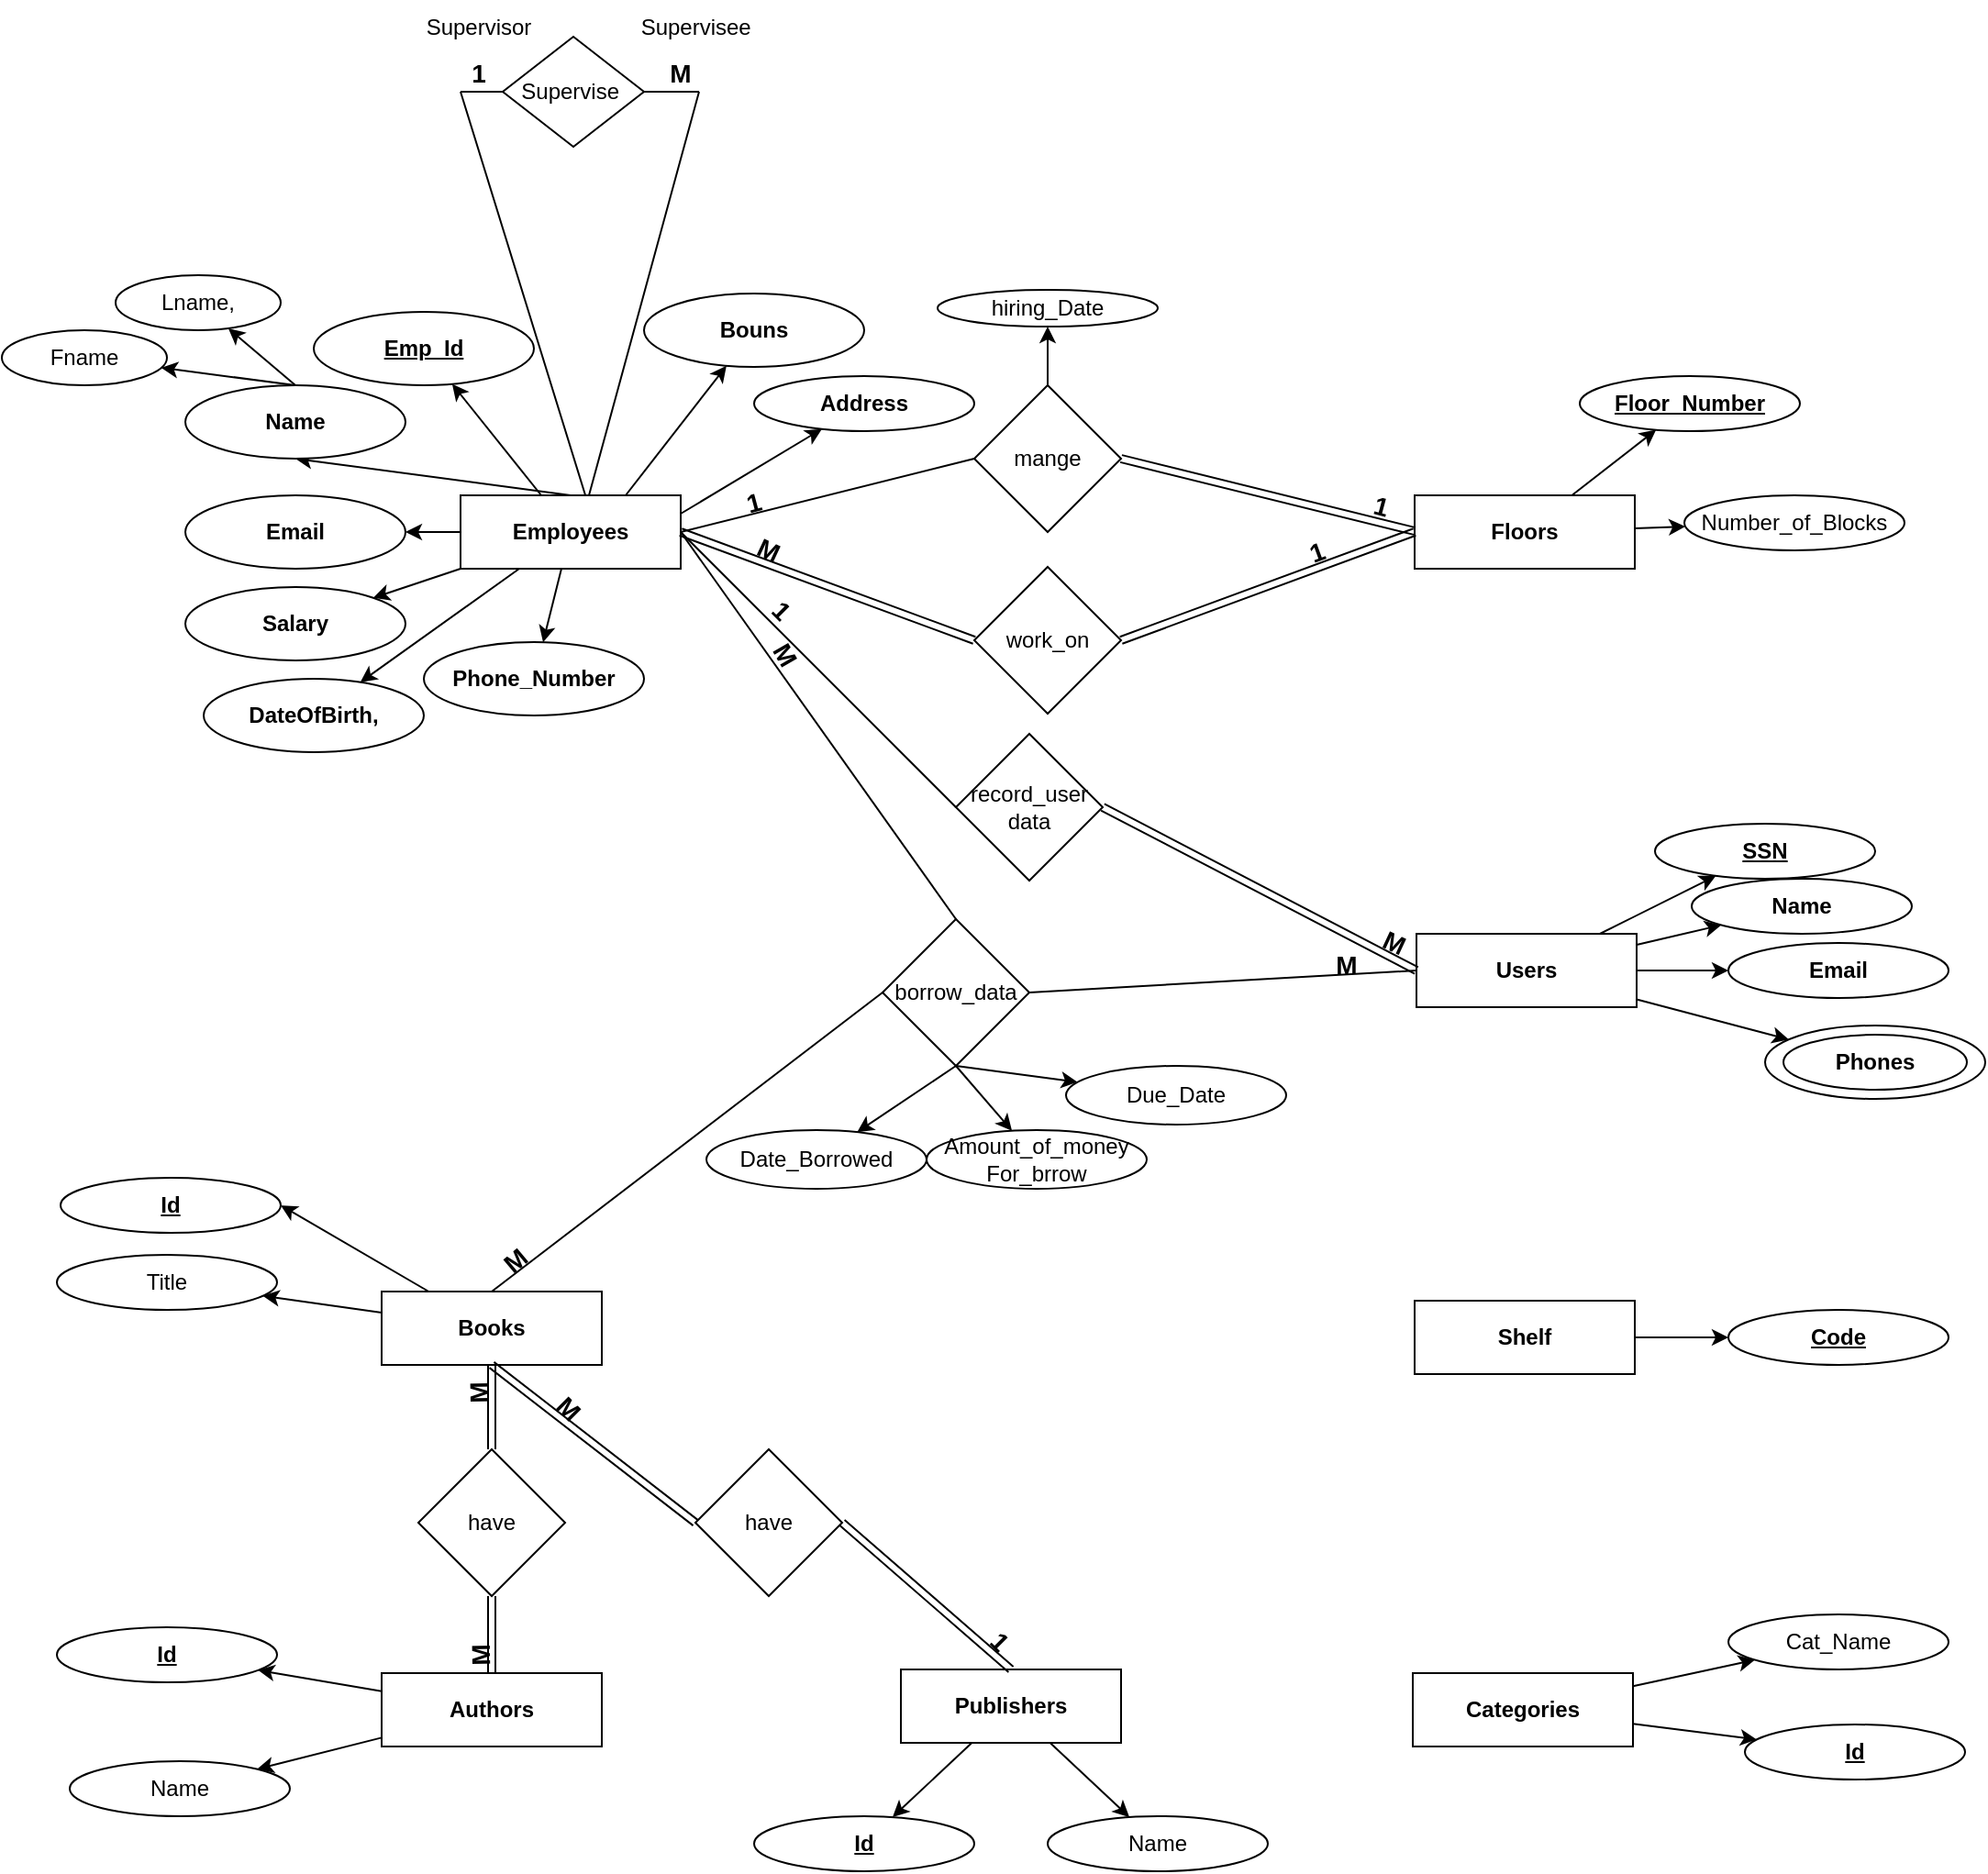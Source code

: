 <mxfile version="24.3.1" type="github">
  <diagram name="Page-1" id="-kbRwK4FyX5_OUYbIRrQ">
    <mxGraphModel dx="2501" dy="1941" grid="1" gridSize="10" guides="1" tooltips="1" connect="1" arrows="1" fold="1" page="1" pageScale="1" pageWidth="827" pageHeight="1169" math="0" shadow="0">
      <root>
        <mxCell id="0" />
        <mxCell id="1" parent="0" />
        <mxCell id="_vqHw4m0biUCmr0mz639-12" value="" style="rounded=0;orthogonalLoop=1;jettySize=auto;html=1;" edge="1" parent="1" source="_vqHw4m0biUCmr0mz639-1" target="_vqHw4m0biUCmr0mz639-15">
          <mxGeometry relative="1" as="geometry">
            <mxPoint x="220" y="60" as="targetPoint" />
          </mxGeometry>
        </mxCell>
        <mxCell id="_vqHw4m0biUCmr0mz639-18" style="rounded=0;orthogonalLoop=1;jettySize=auto;html=1;exitX=0.5;exitY=0;exitDx=0;exitDy=0;entryX=0.5;entryY=1;entryDx=0;entryDy=0;" edge="1" parent="1" source="_vqHw4m0biUCmr0mz639-1" target="_vqHw4m0biUCmr0mz639-16">
          <mxGeometry relative="1" as="geometry" />
        </mxCell>
        <mxCell id="_vqHw4m0biUCmr0mz639-25" value="" style="rounded=0;orthogonalLoop=1;jettySize=auto;html=1;" edge="1" parent="1" source="_vqHw4m0biUCmr0mz639-1" target="_vqHw4m0biUCmr0mz639-26">
          <mxGeometry relative="1" as="geometry">
            <mxPoint x="60" y="140" as="targetPoint" />
          </mxGeometry>
        </mxCell>
        <mxCell id="_vqHw4m0biUCmr0mz639-28" value="" style="rounded=0;orthogonalLoop=1;jettySize=auto;html=1;" edge="1" parent="1" source="_vqHw4m0biUCmr0mz639-1" target="_vqHw4m0biUCmr0mz639-29">
          <mxGeometry relative="1" as="geometry">
            <mxPoint x="220" y="220" as="targetPoint" />
          </mxGeometry>
        </mxCell>
        <mxCell id="_vqHw4m0biUCmr0mz639-31" value="" style="rounded=0;orthogonalLoop=1;jettySize=auto;html=1;" edge="1" parent="1" source="_vqHw4m0biUCmr0mz639-1" target="_vqHw4m0biUCmr0mz639-32">
          <mxGeometry relative="1" as="geometry">
            <mxPoint x="220" y="220" as="targetPoint" />
          </mxGeometry>
        </mxCell>
        <mxCell id="_vqHw4m0biUCmr0mz639-33" style="rounded=0;orthogonalLoop=1;jettySize=auto;html=1;exitX=0.75;exitY=0;exitDx=0;exitDy=0;" edge="1" parent="1" source="_vqHw4m0biUCmr0mz639-1" target="_vqHw4m0biUCmr0mz639-34">
          <mxGeometry relative="1" as="geometry">
            <mxPoint x="310" y="80" as="targetPoint" />
          </mxGeometry>
        </mxCell>
        <mxCell id="_vqHw4m0biUCmr0mz639-35" style="rounded=0;orthogonalLoop=1;jettySize=auto;html=1;exitX=1;exitY=0.25;exitDx=0;exitDy=0;" edge="1" parent="1" source="_vqHw4m0biUCmr0mz639-1" target="_vqHw4m0biUCmr0mz639-36">
          <mxGeometry relative="1" as="geometry">
            <mxPoint x="340" y="120" as="targetPoint" />
          </mxGeometry>
        </mxCell>
        <mxCell id="_vqHw4m0biUCmr0mz639-38" value="" style="rounded=0;orthogonalLoop=1;jettySize=auto;html=1;" edge="1" parent="1" source="_vqHw4m0biUCmr0mz639-1" target="_vqHw4m0biUCmr0mz639-39">
          <mxGeometry relative="1" as="geometry">
            <mxPoint x="220" y="220" as="targetPoint" />
          </mxGeometry>
        </mxCell>
        <mxCell id="_vqHw4m0biUCmr0mz639-102" style="rounded=0;orthogonalLoop=1;jettySize=auto;html=1;shape=link;width=0;" edge="1" parent="1">
          <mxGeometry relative="1" as="geometry">
            <mxPoint x="290" y="-100" as="targetPoint" />
            <mxPoint x="230" y="120" as="sourcePoint" />
          </mxGeometry>
        </mxCell>
        <mxCell id="_vqHw4m0biUCmr0mz639-1" value="&lt;b&gt;Employees&lt;/b&gt;" style="rounded=0;whiteSpace=wrap;html=1;" vertex="1" parent="1">
          <mxGeometry x="160" y="120" width="120" height="40" as="geometry" />
        </mxCell>
        <mxCell id="_vqHw4m0biUCmr0mz639-15" value="&lt;b&gt;&lt;u&gt;Emp_Id&lt;/u&gt;&lt;/b&gt;" style="ellipse;whiteSpace=wrap;html=1;" vertex="1" parent="1">
          <mxGeometry x="80" y="20" width="120" height="40" as="geometry" />
        </mxCell>
        <mxCell id="_vqHw4m0biUCmr0mz639-20" value="" style="rounded=0;orthogonalLoop=1;jettySize=auto;html=1;exitX=0.5;exitY=0;exitDx=0;exitDy=0;" edge="1" parent="1" source="_vqHw4m0biUCmr0mz639-16" target="_vqHw4m0biUCmr0mz639-21">
          <mxGeometry relative="1" as="geometry">
            <mxPoint x="90" y="-10" as="targetPoint" />
          </mxGeometry>
        </mxCell>
        <mxCell id="_vqHw4m0biUCmr0mz639-16" value="&lt;b&gt;Name&lt;/b&gt;" style="ellipse;whiteSpace=wrap;html=1;" vertex="1" parent="1">
          <mxGeometry x="10" y="60" width="120" height="40" as="geometry" />
        </mxCell>
        <mxCell id="_vqHw4m0biUCmr0mz639-21" value="Lname," style="ellipse;whiteSpace=wrap;html=1;" vertex="1" parent="1">
          <mxGeometry x="-28" width="90" height="30" as="geometry" />
        </mxCell>
        <mxCell id="_vqHw4m0biUCmr0mz639-22" value="Fname" style="ellipse;whiteSpace=wrap;html=1;" vertex="1" parent="1">
          <mxGeometry x="-90" y="30" width="90" height="30" as="geometry" />
        </mxCell>
        <mxCell id="_vqHw4m0biUCmr0mz639-23" value="" style="rounded=0;orthogonalLoop=1;jettySize=auto;html=1;exitX=0.5;exitY=0;exitDx=0;exitDy=0;" edge="1" target="_vqHw4m0biUCmr0mz639-22" parent="1" source="_vqHw4m0biUCmr0mz639-16">
          <mxGeometry relative="1" as="geometry">
            <mxPoint x="-27" y="60" as="sourcePoint" />
            <mxPoint x="-40" as="targetPoint" />
          </mxGeometry>
        </mxCell>
        <mxCell id="_vqHw4m0biUCmr0mz639-26" value="Email" style="ellipse;whiteSpace=wrap;html=1;fontStyle=1" vertex="1" parent="1">
          <mxGeometry x="10" y="120" width="120" height="40" as="geometry" />
        </mxCell>
        <mxCell id="_vqHw4m0biUCmr0mz639-29" value="Salary" style="ellipse;whiteSpace=wrap;html=1;fontStyle=1" vertex="1" parent="1">
          <mxGeometry x="10" y="170" width="120" height="40" as="geometry" />
        </mxCell>
        <mxCell id="_vqHw4m0biUCmr0mz639-32" value="DateOfBirth," style="ellipse;whiteSpace=wrap;html=1;fontStyle=1" vertex="1" parent="1">
          <mxGeometry x="20" y="220" width="120" height="40" as="geometry" />
        </mxCell>
        <mxCell id="_vqHw4m0biUCmr0mz639-34" value="Bouns" style="ellipse;whiteSpace=wrap;html=1;fontStyle=1" vertex="1" parent="1">
          <mxGeometry x="260" y="10" width="120" height="40" as="geometry" />
        </mxCell>
        <mxCell id="_vqHw4m0biUCmr0mz639-36" value="Address" style="ellipse;whiteSpace=wrap;html=1;fontStyle=1" vertex="1" parent="1">
          <mxGeometry x="320" y="55" width="120" height="30" as="geometry" />
        </mxCell>
        <mxCell id="_vqHw4m0biUCmr0mz639-39" value="&lt;b&gt;Phone_Number&lt;/b&gt;" style="ellipse;whiteSpace=wrap;html=1;" vertex="1" parent="1">
          <mxGeometry x="140" y="200" width="120" height="40" as="geometry" />
        </mxCell>
        <mxCell id="_vqHw4m0biUCmr0mz639-43" value="" style="rounded=0;orthogonalLoop=1;jettySize=auto;html=1;" edge="1" parent="1" source="_vqHw4m0biUCmr0mz639-41" target="_vqHw4m0biUCmr0mz639-44">
          <mxGeometry relative="1" as="geometry">
            <mxPoint x="740" y="60" as="targetPoint" />
          </mxGeometry>
        </mxCell>
        <mxCell id="_vqHw4m0biUCmr0mz639-46" value="" style="rounded=0;orthogonalLoop=1;jettySize=auto;html=1;" edge="1" parent="1" source="_vqHw4m0biUCmr0mz639-41" target="_vqHw4m0biUCmr0mz639-47">
          <mxGeometry relative="1" as="geometry">
            <mxPoint x="900" y="140" as="targetPoint" />
          </mxGeometry>
        </mxCell>
        <mxCell id="_vqHw4m0biUCmr0mz639-41" value="&lt;b&gt;Floors&lt;/b&gt;" style="rounded=0;whiteSpace=wrap;html=1;" vertex="1" parent="1">
          <mxGeometry x="680" y="120" width="120" height="40" as="geometry" />
        </mxCell>
        <mxCell id="_vqHw4m0biUCmr0mz639-44" value="&lt;u&gt;&lt;b&gt;Floor_Number&lt;/b&gt;&lt;/u&gt;" style="ellipse;whiteSpace=wrap;html=1;" vertex="1" parent="1">
          <mxGeometry x="770" y="55" width="120" height="30" as="geometry" />
        </mxCell>
        <mxCell id="_vqHw4m0biUCmr0mz639-47" value="Number_of_Blocks" style="ellipse;whiteSpace=wrap;html=1;" vertex="1" parent="1">
          <mxGeometry x="827" y="120" width="120" height="30" as="geometry" />
        </mxCell>
        <mxCell id="_vqHw4m0biUCmr0mz639-50" value="" style="rounded=0;orthogonalLoop=1;jettySize=auto;html=1;" edge="1" parent="1" source="_vqHw4m0biUCmr0mz639-48" target="_vqHw4m0biUCmr0mz639-51">
          <mxGeometry relative="1" as="geometry">
            <mxPoint x="581" y="379" as="targetPoint" />
          </mxGeometry>
        </mxCell>
        <mxCell id="_vqHw4m0biUCmr0mz639-53" value="" style="rounded=0;orthogonalLoop=1;jettySize=auto;html=1;" edge="1" parent="1" source="_vqHw4m0biUCmr0mz639-48" target="_vqHw4m0biUCmr0mz639-54">
          <mxGeometry relative="1" as="geometry">
            <mxPoint x="581" y="379" as="targetPoint" />
          </mxGeometry>
        </mxCell>
        <mxCell id="_vqHw4m0biUCmr0mz639-61" value="" style="rounded=0;orthogonalLoop=1;jettySize=auto;html=1;" edge="1" parent="1" source="_vqHw4m0biUCmr0mz639-48" target="_vqHw4m0biUCmr0mz639-62">
          <mxGeometry relative="1" as="geometry">
            <mxPoint x="741" y="459" as="targetPoint" />
          </mxGeometry>
        </mxCell>
        <mxCell id="_vqHw4m0biUCmr0mz639-64" value="" style="rounded=0;orthogonalLoop=1;jettySize=auto;html=1;" edge="1" parent="1" source="_vqHw4m0biUCmr0mz639-48" target="_vqHw4m0biUCmr0mz639-65">
          <mxGeometry relative="1" as="geometry">
            <mxPoint x="741" y="459" as="targetPoint" />
          </mxGeometry>
        </mxCell>
        <mxCell id="_vqHw4m0biUCmr0mz639-48" value="&lt;b&gt;Users&lt;/b&gt;" style="rounded=0;whiteSpace=wrap;html=1;" vertex="1" parent="1">
          <mxGeometry x="681" y="359" width="120" height="40" as="geometry" />
        </mxCell>
        <mxCell id="_vqHw4m0biUCmr0mz639-51" value="&lt;b&gt;&lt;u&gt;SSN&lt;/u&gt;&lt;/b&gt;" style="ellipse;whiteSpace=wrap;html=1;" vertex="1" parent="1">
          <mxGeometry x="811" y="299" width="120" height="30" as="geometry" />
        </mxCell>
        <mxCell id="_vqHw4m0biUCmr0mz639-54" value="&lt;b&gt;Name&lt;/b&gt;" style="ellipse;whiteSpace=wrap;html=1;" vertex="1" parent="1">
          <mxGeometry x="831" y="329" width="120" height="30" as="geometry" />
        </mxCell>
        <mxCell id="_vqHw4m0biUCmr0mz639-62" value="&lt;b&gt;Email&lt;/b&gt;" style="ellipse;whiteSpace=wrap;html=1;" vertex="1" parent="1">
          <mxGeometry x="851" y="364" width="120" height="30" as="geometry" />
        </mxCell>
        <mxCell id="_vqHw4m0biUCmr0mz639-67" value="" style="group;fontStyle=1" vertex="1" connectable="0" parent="1">
          <mxGeometry x="871" y="409" width="120" height="40" as="geometry" />
        </mxCell>
        <mxCell id="_vqHw4m0biUCmr0mz639-65" value="" style="ellipse;whiteSpace=wrap;html=1;" vertex="1" parent="_vqHw4m0biUCmr0mz639-67">
          <mxGeometry width="120" height="40" as="geometry" />
        </mxCell>
        <mxCell id="_vqHw4m0biUCmr0mz639-66" value="&lt;b&gt;Phones&lt;/b&gt;" style="ellipse;whiteSpace=wrap;html=1;" vertex="1" parent="_vqHw4m0biUCmr0mz639-67">
          <mxGeometry x="10" y="5" width="100" height="30" as="geometry" />
        </mxCell>
        <mxCell id="_vqHw4m0biUCmr0mz639-71" value="" style="rounded=0;orthogonalLoop=1;jettySize=auto;html=1;entryX=1;entryY=0.5;entryDx=0;entryDy=0;" edge="1" parent="1" source="_vqHw4m0biUCmr0mz639-69" target="_vqHw4m0biUCmr0mz639-72">
          <mxGeometry relative="1" as="geometry">
            <mxPoint x="39.835" y="521.555" as="targetPoint" />
          </mxGeometry>
        </mxCell>
        <mxCell id="_vqHw4m0biUCmr0mz639-74" value="" style="rounded=0;orthogonalLoop=1;jettySize=auto;html=1;" edge="1" parent="1" source="_vqHw4m0biUCmr0mz639-69" target="_vqHw4m0biUCmr0mz639-75">
          <mxGeometry relative="1" as="geometry">
            <mxPoint x="17" y="574" as="targetPoint" />
          </mxGeometry>
        </mxCell>
        <mxCell id="_vqHw4m0biUCmr0mz639-69" value="&lt;b&gt;Books&lt;/b&gt;" style="rounded=0;whiteSpace=wrap;html=1;" vertex="1" parent="1">
          <mxGeometry x="117" y="554" width="120" height="40" as="geometry" />
        </mxCell>
        <mxCell id="_vqHw4m0biUCmr0mz639-72" value="&lt;b&gt;&lt;u&gt;Id&lt;/u&gt;&lt;/b&gt;" style="ellipse;whiteSpace=wrap;html=1;" vertex="1" parent="1">
          <mxGeometry x="-58" y="492" width="120" height="30" as="geometry" />
        </mxCell>
        <mxCell id="_vqHw4m0biUCmr0mz639-75" value="Title" style="ellipse;whiteSpace=wrap;html=1;" vertex="1" parent="1">
          <mxGeometry x="-60" y="534" width="120" height="30" as="geometry" />
        </mxCell>
        <mxCell id="_vqHw4m0biUCmr0mz639-78" value="" style="rounded=0;orthogonalLoop=1;jettySize=auto;html=1;" edge="1" source="_vqHw4m0biUCmr0mz639-80" target="_vqHw4m0biUCmr0mz639-81" parent="1">
          <mxGeometry relative="1" as="geometry">
            <mxPoint x="17" y="782" as="targetPoint" />
          </mxGeometry>
        </mxCell>
        <mxCell id="_vqHw4m0biUCmr0mz639-79" value="" style="rounded=0;orthogonalLoop=1;jettySize=auto;html=1;" edge="1" source="_vqHw4m0biUCmr0mz639-80" target="_vqHw4m0biUCmr0mz639-82" parent="1">
          <mxGeometry relative="1" as="geometry">
            <mxPoint x="17" y="782" as="targetPoint" />
          </mxGeometry>
        </mxCell>
        <mxCell id="_vqHw4m0biUCmr0mz639-80" value="&lt;b&gt;Authors&lt;/b&gt;" style="rounded=0;whiteSpace=wrap;html=1;" vertex="1" parent="1">
          <mxGeometry x="117" y="762" width="120" height="40" as="geometry" />
        </mxCell>
        <mxCell id="_vqHw4m0biUCmr0mz639-81" value="&lt;b&gt;&lt;u&gt;Id&lt;/u&gt;&lt;/b&gt;" style="ellipse;whiteSpace=wrap;html=1;" vertex="1" parent="1">
          <mxGeometry x="-60" y="737" width="120" height="30" as="geometry" />
        </mxCell>
        <mxCell id="_vqHw4m0biUCmr0mz639-82" value="Name" style="ellipse;whiteSpace=wrap;html=1;" vertex="1" parent="1">
          <mxGeometry x="-53" y="810" width="120" height="30" as="geometry" />
        </mxCell>
        <mxCell id="_vqHw4m0biUCmr0mz639-83" value="" style="rounded=0;orthogonalLoop=1;jettySize=auto;html=1;" edge="1" source="_vqHw4m0biUCmr0mz639-85" target="_vqHw4m0biUCmr0mz639-86" parent="1">
          <mxGeometry relative="1" as="geometry">
            <mxPoint x="-80" y="930" as="targetPoint" />
          </mxGeometry>
        </mxCell>
        <mxCell id="_vqHw4m0biUCmr0mz639-84" value="" style="rounded=0;orthogonalLoop=1;jettySize=auto;html=1;" edge="1" source="_vqHw4m0biUCmr0mz639-85" target="_vqHw4m0biUCmr0mz639-87" parent="1">
          <mxGeometry relative="1" as="geometry">
            <mxPoint x="-80" y="930" as="targetPoint" />
          </mxGeometry>
        </mxCell>
        <mxCell id="_vqHw4m0biUCmr0mz639-85" value="&lt;b&gt;Publishers&lt;/b&gt;" style="rounded=0;whiteSpace=wrap;html=1;" vertex="1" parent="1">
          <mxGeometry x="400" y="760" width="120" height="40" as="geometry" />
        </mxCell>
        <mxCell id="_vqHw4m0biUCmr0mz639-86" value="&lt;b&gt;&lt;u&gt;Id&lt;/u&gt;&lt;/b&gt;" style="ellipse;whiteSpace=wrap;html=1;" vertex="1" parent="1">
          <mxGeometry x="320" y="840" width="120" height="30" as="geometry" />
        </mxCell>
        <mxCell id="_vqHw4m0biUCmr0mz639-87" value="Name" style="ellipse;whiteSpace=wrap;html=1;" vertex="1" parent="1">
          <mxGeometry x="480" y="840" width="120" height="30" as="geometry" />
        </mxCell>
        <mxCell id="_vqHw4m0biUCmr0mz639-88" value="" style="rounded=0;orthogonalLoop=1;jettySize=auto;html=1;" edge="1" source="_vqHw4m0biUCmr0mz639-90" target="_vqHw4m0biUCmr0mz639-91" parent="1">
          <mxGeometry relative="1" as="geometry">
            <mxPoint x="579" y="782" as="targetPoint" />
          </mxGeometry>
        </mxCell>
        <mxCell id="_vqHw4m0biUCmr0mz639-89" value="" style="rounded=0;orthogonalLoop=1;jettySize=auto;html=1;" edge="1" source="_vqHw4m0biUCmr0mz639-90" target="_vqHw4m0biUCmr0mz639-92" parent="1">
          <mxGeometry relative="1" as="geometry">
            <mxPoint x="579" y="782" as="targetPoint" />
          </mxGeometry>
        </mxCell>
        <mxCell id="_vqHw4m0biUCmr0mz639-90" value="&lt;b&gt;Categories&lt;/b&gt;" style="rounded=0;whiteSpace=wrap;html=1;" vertex="1" parent="1">
          <mxGeometry x="679" y="762" width="120" height="40" as="geometry" />
        </mxCell>
        <mxCell id="_vqHw4m0biUCmr0mz639-91" value="&lt;b&gt;&lt;u&gt;Id&lt;/u&gt;&lt;/b&gt;" style="ellipse;whiteSpace=wrap;html=1;" vertex="1" parent="1">
          <mxGeometry x="860" y="790" width="120" height="30" as="geometry" />
        </mxCell>
        <mxCell id="_vqHw4m0biUCmr0mz639-92" value="Cat_Name" style="ellipse;whiteSpace=wrap;html=1;" vertex="1" parent="1">
          <mxGeometry x="851" y="730" width="120" height="30" as="geometry" />
        </mxCell>
        <mxCell id="_vqHw4m0biUCmr0mz639-94" value="" style="rounded=0;orthogonalLoop=1;jettySize=auto;html=1;" edge="1" source="_vqHw4m0biUCmr0mz639-96" target="_vqHw4m0biUCmr0mz639-97" parent="1">
          <mxGeometry relative="1" as="geometry">
            <mxPoint x="580" y="579" as="targetPoint" />
          </mxGeometry>
        </mxCell>
        <mxCell id="_vqHw4m0biUCmr0mz639-96" value="&lt;b&gt;Shelf&lt;/b&gt;" style="rounded=0;whiteSpace=wrap;html=1;" vertex="1" parent="1">
          <mxGeometry x="680" y="559" width="120" height="40" as="geometry" />
        </mxCell>
        <mxCell id="_vqHw4m0biUCmr0mz639-97" value="&lt;b&gt;&lt;u&gt;Code&lt;/u&gt;&lt;/b&gt;" style="ellipse;whiteSpace=wrap;html=1;" vertex="1" parent="1">
          <mxGeometry x="851" y="564" width="120" height="30" as="geometry" />
        </mxCell>
        <mxCell id="_vqHw4m0biUCmr0mz639-103" value="Supervise&amp;nbsp;" style="rhombus;whiteSpace=wrap;html=1;" vertex="1" parent="1">
          <mxGeometry x="183" y="-130" width="77" height="60" as="geometry" />
        </mxCell>
        <mxCell id="_vqHw4m0biUCmr0mz639-115" value="" style="rounded=0;orthogonalLoop=1;jettySize=auto;html=1;" edge="1" parent="1" source="_vqHw4m0biUCmr0mz639-111" target="_vqHw4m0biUCmr0mz639-116">
          <mxGeometry relative="1" as="geometry">
            <mxPoint x="480" y="20" as="targetPoint" />
          </mxGeometry>
        </mxCell>
        <mxCell id="_vqHw4m0biUCmr0mz639-111" value="mange" style="rhombus;whiteSpace=wrap;html=1;" vertex="1" parent="1">
          <mxGeometry x="440" y="60" width="80" height="80" as="geometry" />
        </mxCell>
        <mxCell id="_vqHw4m0biUCmr0mz639-112" value="" style="endArrow=none;html=1;rounded=0;exitX=1;exitY=0.5;exitDx=0;exitDy=0;entryX=0;entryY=0.5;entryDx=0;entryDy=0;" edge="1" parent="1" source="_vqHw4m0biUCmr0mz639-1" target="_vqHw4m0biUCmr0mz639-111">
          <mxGeometry width="50" height="50" relative="1" as="geometry">
            <mxPoint x="380" y="240" as="sourcePoint" />
            <mxPoint x="430" y="190" as="targetPoint" />
          </mxGeometry>
        </mxCell>
        <mxCell id="_vqHw4m0biUCmr0mz639-113" value="" style="endArrow=none;html=1;rounded=0;exitX=1;exitY=0.5;exitDx=0;exitDy=0;entryX=0;entryY=0.5;entryDx=0;entryDy=0;shape=link;" edge="1" parent="1" source="_vqHw4m0biUCmr0mz639-111">
          <mxGeometry width="50" height="50" relative="1" as="geometry">
            <mxPoint x="520" y="139.5" as="sourcePoint" />
            <mxPoint x="680" y="139.5" as="targetPoint" />
          </mxGeometry>
        </mxCell>
        <mxCell id="_vqHw4m0biUCmr0mz639-116" value="hiring_Date" style="ellipse;whiteSpace=wrap;html=1;" vertex="1" parent="1">
          <mxGeometry x="420" y="8" width="120" height="20" as="geometry" />
        </mxCell>
        <mxCell id="_vqHw4m0biUCmr0mz639-117" value="&lt;b&gt;&lt;font style=&quot;font-size: 14px;&quot;&gt;1&lt;/font&gt;&lt;/b&gt;" style="text;html=1;align=center;verticalAlign=middle;whiteSpace=wrap;rounded=0;" vertex="1" parent="1">
          <mxGeometry x="160" y="-120" width="20" height="20" as="geometry" />
        </mxCell>
        <mxCell id="_vqHw4m0biUCmr0mz639-119" value="&lt;b&gt;&lt;font style=&quot;font-size: 14px;&quot;&gt;M&lt;/font&gt;&lt;/b&gt;" style="text;html=1;align=center;verticalAlign=middle;whiteSpace=wrap;rounded=0;" vertex="1" parent="1">
          <mxGeometry x="270" y="-120" width="20" height="20" as="geometry" />
        </mxCell>
        <mxCell id="_vqHw4m0biUCmr0mz639-124" style="rounded=0;orthogonalLoop=1;jettySize=auto;html=1;exitX=0.567;exitY=0;exitDx=0;exitDy=0;shape=link;width=0;exitPerimeter=0;" edge="1" parent="1" source="_vqHw4m0biUCmr0mz639-1">
          <mxGeometry relative="1" as="geometry">
            <mxPoint x="160" y="-100" as="targetPoint" />
            <mxPoint x="239" y="127" as="sourcePoint" />
          </mxGeometry>
        </mxCell>
        <mxCell id="_vqHw4m0biUCmr0mz639-125" value="" style="endArrow=none;html=1;rounded=0;entryX=1;entryY=0.5;entryDx=0;entryDy=0;" edge="1" parent="1" target="_vqHw4m0biUCmr0mz639-103">
          <mxGeometry width="50" height="50" relative="1" as="geometry">
            <mxPoint x="290" y="-100" as="sourcePoint" />
            <mxPoint x="350" y="-150" as="targetPoint" />
          </mxGeometry>
        </mxCell>
        <mxCell id="_vqHw4m0biUCmr0mz639-126" value="" style="endArrow=none;html=1;rounded=0;exitX=0;exitY=0.5;exitDx=0;exitDy=0;" edge="1" parent="1" source="_vqHw4m0biUCmr0mz639-103">
          <mxGeometry width="50" height="50" relative="1" as="geometry">
            <mxPoint x="77" y="-60" as="sourcePoint" />
            <mxPoint x="160" y="-100" as="targetPoint" />
          </mxGeometry>
        </mxCell>
        <mxCell id="_vqHw4m0biUCmr0mz639-127" value="Supervisee&amp;nbsp;" style="text;html=1;align=center;verticalAlign=middle;whiteSpace=wrap;rounded=0;" vertex="1" parent="1">
          <mxGeometry x="260" y="-150" width="60" height="30" as="geometry" />
        </mxCell>
        <mxCell id="_vqHw4m0biUCmr0mz639-128" value="Supervisor" style="text;html=1;align=center;verticalAlign=middle;whiteSpace=wrap;rounded=0;" vertex="1" parent="1">
          <mxGeometry x="140" y="-150" width="60" height="30" as="geometry" />
        </mxCell>
        <mxCell id="_vqHw4m0biUCmr0mz639-129" value="&lt;b&gt;&lt;font style=&quot;font-size: 14px;&quot;&gt;1&lt;/font&gt;&lt;/b&gt;" style="text;html=1;align=center;verticalAlign=middle;whiteSpace=wrap;rounded=0;rotation=-15;" vertex="1" parent="1">
          <mxGeometry x="310" y="114" width="20" height="20" as="geometry" />
        </mxCell>
        <mxCell id="_vqHw4m0biUCmr0mz639-130" value="&lt;b&gt;&lt;font style=&quot;font-size: 14px;&quot;&gt;1&lt;/font&gt;&lt;/b&gt;" style="text;html=1;align=center;verticalAlign=middle;whiteSpace=wrap;rounded=0;rotation=15;" vertex="1" parent="1">
          <mxGeometry x="652" y="116" width="20" height="20" as="geometry" />
        </mxCell>
        <mxCell id="_vqHw4m0biUCmr0mz639-131" value="" style="endArrow=none;html=1;rounded=0;exitX=1;exitY=0.5;exitDx=0;exitDy=0;entryX=0;entryY=0.5;entryDx=0;entryDy=0;shape=link;" edge="1" target="_vqHw4m0biUCmr0mz639-132" parent="1" source="_vqHw4m0biUCmr0mz639-1">
          <mxGeometry width="50" height="50" relative="1" as="geometry">
            <mxPoint x="280" y="239" as="sourcePoint" />
            <mxPoint x="430" y="289" as="targetPoint" />
          </mxGeometry>
        </mxCell>
        <mxCell id="_vqHw4m0biUCmr0mz639-132" value="work_on" style="rhombus;whiteSpace=wrap;html=1;" vertex="1" parent="1">
          <mxGeometry x="440" y="159" width="80" height="80" as="geometry" />
        </mxCell>
        <mxCell id="_vqHw4m0biUCmr0mz639-136" value="" style="endArrow=none;html=1;rounded=0;entryX=0;entryY=0.5;entryDx=0;entryDy=0;exitX=1;exitY=0.5;exitDx=0;exitDy=0;shape=link;" edge="1" parent="1" source="_vqHw4m0biUCmr0mz639-132" target="_vqHw4m0biUCmr0mz639-41">
          <mxGeometry width="50" height="50" relative="1" as="geometry">
            <mxPoint x="580" y="230" as="sourcePoint" />
            <mxPoint x="630" y="180" as="targetPoint" />
          </mxGeometry>
        </mxCell>
        <mxCell id="_vqHw4m0biUCmr0mz639-137" value="&lt;b&gt;&lt;font style=&quot;font-size: 14px;&quot;&gt;M&lt;/font&gt;&lt;/b&gt;" style="text;html=1;align=center;verticalAlign=middle;whiteSpace=wrap;rounded=0;rotation=25;" vertex="1" parent="1">
          <mxGeometry x="318" y="140" width="20" height="20" as="geometry" />
        </mxCell>
        <mxCell id="_vqHw4m0biUCmr0mz639-138" value="&lt;b&gt;&lt;font style=&quot;font-size: 14px;&quot;&gt;1&lt;/font&gt;&lt;/b&gt;" style="text;html=1;align=center;verticalAlign=middle;whiteSpace=wrap;rounded=0;rotation=-20;" vertex="1" parent="1">
          <mxGeometry x="617" y="141" width="20" height="20" as="geometry" />
        </mxCell>
        <mxCell id="_vqHw4m0biUCmr0mz639-139" value="record_user&lt;br&gt;data" style="rhombus;whiteSpace=wrap;html=1;" vertex="1" parent="1">
          <mxGeometry x="430" y="250" width="80" height="80" as="geometry" />
        </mxCell>
        <mxCell id="_vqHw4m0biUCmr0mz639-143" value="" style="endArrow=none;html=1;rounded=0;entryX=1;entryY=0.5;entryDx=0;entryDy=0;exitX=0;exitY=0.5;exitDx=0;exitDy=0;shape=link;" edge="1" parent="1" source="_vqHw4m0biUCmr0mz639-48" target="_vqHw4m0biUCmr0mz639-139">
          <mxGeometry width="50" height="50" relative="1" as="geometry">
            <mxPoint x="380" y="400" as="sourcePoint" />
            <mxPoint x="430" y="350" as="targetPoint" />
          </mxGeometry>
        </mxCell>
        <mxCell id="_vqHw4m0biUCmr0mz639-144" value="" style="endArrow=none;html=1;rounded=0;entryX=0;entryY=0.5;entryDx=0;entryDy=0;exitX=1;exitY=0.5;exitDx=0;exitDy=0;" edge="1" parent="1" source="_vqHw4m0biUCmr0mz639-1" target="_vqHw4m0biUCmr0mz639-139">
          <mxGeometry width="50" height="50" relative="1" as="geometry">
            <mxPoint x="380" y="400" as="sourcePoint" />
            <mxPoint x="430" y="350" as="targetPoint" />
          </mxGeometry>
        </mxCell>
        <mxCell id="_vqHw4m0biUCmr0mz639-145" value="&lt;b&gt;&lt;font style=&quot;font-size: 14px;&quot;&gt;1&lt;/font&gt;&lt;/b&gt;" style="text;html=1;align=center;verticalAlign=middle;whiteSpace=wrap;rounded=0;rotation=45;" vertex="1" parent="1">
          <mxGeometry x="325" y="173" width="20" height="20" as="geometry" />
        </mxCell>
        <mxCell id="_vqHw4m0biUCmr0mz639-146" value="&lt;b&gt;&lt;font style=&quot;font-size: 14px;&quot;&gt;M&lt;/font&gt;&lt;/b&gt;" style="text;html=1;align=center;verticalAlign=middle;whiteSpace=wrap;rounded=0;rotation=25;" vertex="1" parent="1">
          <mxGeometry x="659" y="354" width="20" height="20" as="geometry" />
        </mxCell>
        <mxCell id="_vqHw4m0biUCmr0mz639-153" value="" style="rounded=0;orthogonalLoop=1;jettySize=auto;html=1;exitX=0.5;exitY=1;exitDx=0;exitDy=0;" edge="1" parent="1" source="_vqHw4m0biUCmr0mz639-147" target="_vqHw4m0biUCmr0mz639-154">
          <mxGeometry relative="1" as="geometry">
            <mxPoint x="479" y="578" as="targetPoint" />
          </mxGeometry>
        </mxCell>
        <mxCell id="_vqHw4m0biUCmr0mz639-147" value="borrow_data" style="rhombus;whiteSpace=wrap;html=1;" vertex="1" parent="1">
          <mxGeometry x="390" y="351" width="80" height="80" as="geometry" />
        </mxCell>
        <mxCell id="_vqHw4m0biUCmr0mz639-148" value="" style="endArrow=none;html=1;rounded=0;entryX=0.5;entryY=0;entryDx=0;entryDy=0;exitX=1;exitY=0.5;exitDx=0;exitDy=0;" edge="1" parent="1" source="_vqHw4m0biUCmr0mz639-1" target="_vqHw4m0biUCmr0mz639-147">
          <mxGeometry width="50" height="50" relative="1" as="geometry">
            <mxPoint x="380" y="500" as="sourcePoint" />
            <mxPoint x="430" y="450" as="targetPoint" />
          </mxGeometry>
        </mxCell>
        <mxCell id="_vqHw4m0biUCmr0mz639-150" value="" style="endArrow=none;html=1;rounded=0;entryX=0;entryY=0.5;entryDx=0;entryDy=0;exitX=1;exitY=0.5;exitDx=0;exitDy=0;" edge="1" parent="1" source="_vqHw4m0biUCmr0mz639-147" target="_vqHw4m0biUCmr0mz639-48">
          <mxGeometry width="50" height="50" relative="1" as="geometry">
            <mxPoint x="380" y="500" as="sourcePoint" />
            <mxPoint x="430" y="450" as="targetPoint" />
          </mxGeometry>
        </mxCell>
        <mxCell id="_vqHw4m0biUCmr0mz639-151" value="" style="endArrow=none;html=1;rounded=0;entryX=0;entryY=0.5;entryDx=0;entryDy=0;exitX=0.5;exitY=0;exitDx=0;exitDy=0;" edge="1" parent="1" source="_vqHw4m0biUCmr0mz639-69" target="_vqHw4m0biUCmr0mz639-147">
          <mxGeometry width="50" height="50" relative="1" as="geometry">
            <mxPoint x="380" y="500" as="sourcePoint" />
            <mxPoint x="430" y="450" as="targetPoint" />
          </mxGeometry>
        </mxCell>
        <mxCell id="_vqHw4m0biUCmr0mz639-154" value="Date_Borrowed" style="ellipse;whiteSpace=wrap;html=1;" vertex="1" parent="1">
          <mxGeometry x="294" y="466" width="120" height="32" as="geometry" />
        </mxCell>
        <mxCell id="_vqHw4m0biUCmr0mz639-155" value="Due_Date" style="ellipse;whiteSpace=wrap;html=1;" vertex="1" parent="1">
          <mxGeometry x="490" y="431" width="120" height="32" as="geometry" />
        </mxCell>
        <mxCell id="_vqHw4m0biUCmr0mz639-156" value="" style="rounded=0;orthogonalLoop=1;jettySize=auto;html=1;exitX=0.5;exitY=1;exitDx=0;exitDy=0;" edge="1" target="_vqHw4m0biUCmr0mz639-155" parent="1" source="_vqHw4m0biUCmr0mz639-147">
          <mxGeometry relative="1" as="geometry">
            <mxPoint x="576" y="399" as="sourcePoint" />
            <mxPoint x="651" y="577" as="targetPoint" />
          </mxGeometry>
        </mxCell>
        <mxCell id="_vqHw4m0biUCmr0mz639-157" value="Amount_of_money&lt;br&gt;For_brrow" style="ellipse;whiteSpace=wrap;html=1;" vertex="1" parent="1">
          <mxGeometry x="414" y="466" width="120" height="32" as="geometry" />
        </mxCell>
        <mxCell id="_vqHw4m0biUCmr0mz639-158" value="" style="rounded=0;orthogonalLoop=1;jettySize=auto;html=1;exitX=0.5;exitY=1;exitDx=0;exitDy=0;" edge="1" target="_vqHw4m0biUCmr0mz639-157" parent="1" source="_vqHw4m0biUCmr0mz639-147">
          <mxGeometry relative="1" as="geometry">
            <mxPoint x="485" y="498" as="sourcePoint" />
            <mxPoint x="552" y="610" as="targetPoint" />
          </mxGeometry>
        </mxCell>
        <mxCell id="_vqHw4m0biUCmr0mz639-160" value="&lt;b&gt;&lt;font style=&quot;font-size: 14px;&quot;&gt;M&lt;/font&gt;&lt;/b&gt;" style="text;html=1;align=center;verticalAlign=middle;whiteSpace=wrap;rounded=0;rotation=60;" vertex="1" parent="1">
          <mxGeometry x="327" y="197" width="20" height="20" as="geometry" />
        </mxCell>
        <mxCell id="_vqHw4m0biUCmr0mz639-161" value="&lt;b&gt;&lt;font style=&quot;font-size: 14px;&quot;&gt;M&lt;/font&gt;&lt;/b&gt;" style="text;html=1;align=center;verticalAlign=middle;whiteSpace=wrap;rounded=0;rotation=-40;" vertex="1" parent="1">
          <mxGeometry x="180" y="527" width="20" height="20" as="geometry" />
        </mxCell>
        <mxCell id="_vqHw4m0biUCmr0mz639-166" value="&lt;b&gt;&lt;font style=&quot;font-size: 14px;&quot;&gt;M&lt;/font&gt;&lt;/b&gt;" style="text;html=1;align=center;verticalAlign=middle;whiteSpace=wrap;rounded=0;rotation=0;" vertex="1" parent="1">
          <mxGeometry x="633" y="366" width="20" height="20" as="geometry" />
        </mxCell>
        <mxCell id="_vqHw4m0biUCmr0mz639-167" value="have" style="rhombus;whiteSpace=wrap;html=1;" vertex="1" parent="1">
          <mxGeometry x="137" y="640" width="80" height="80" as="geometry" />
        </mxCell>
        <mxCell id="_vqHw4m0biUCmr0mz639-168" value="" style="endArrow=none;html=1;rounded=0;entryX=0.5;entryY=1;entryDx=0;entryDy=0;exitX=0.5;exitY=0;exitDx=0;exitDy=0;shape=link;" edge="1" parent="1" source="_vqHw4m0biUCmr0mz639-80" target="_vqHw4m0biUCmr0mz639-167">
          <mxGeometry width="50" height="50" relative="1" as="geometry">
            <mxPoint x="380" y="700" as="sourcePoint" />
            <mxPoint x="430" y="650" as="targetPoint" />
          </mxGeometry>
        </mxCell>
        <mxCell id="_vqHw4m0biUCmr0mz639-169" value="" style="endArrow=none;html=1;rounded=0;entryX=0.5;entryY=1;entryDx=0;entryDy=0;exitX=0.5;exitY=0;exitDx=0;exitDy=0;shape=link;" edge="1" parent="1" source="_vqHw4m0biUCmr0mz639-167" target="_vqHw4m0biUCmr0mz639-69">
          <mxGeometry width="50" height="50" relative="1" as="geometry">
            <mxPoint x="288" y="680" as="sourcePoint" />
            <mxPoint x="338" y="630" as="targetPoint" />
          </mxGeometry>
        </mxCell>
        <mxCell id="_vqHw4m0biUCmr0mz639-171" value="&lt;b&gt;&lt;font style=&quot;font-size: 14px;&quot;&gt;M&lt;/font&gt;&lt;/b&gt;" style="text;html=1;align=center;verticalAlign=middle;whiteSpace=wrap;rounded=0;rotation=-91;" vertex="1" parent="1">
          <mxGeometry x="160" y="599" width="20" height="20" as="geometry" />
        </mxCell>
        <mxCell id="_vqHw4m0biUCmr0mz639-172" value="&lt;b&gt;&lt;font style=&quot;font-size: 14px;&quot;&gt;M&lt;/font&gt;&lt;/b&gt;" style="text;html=1;align=center;verticalAlign=middle;whiteSpace=wrap;rounded=0;rotation=-91;" vertex="1" parent="1">
          <mxGeometry x="161" y="742" width="20" height="20" as="geometry" />
        </mxCell>
        <mxCell id="_vqHw4m0biUCmr0mz639-174" value="have" style="rhombus;whiteSpace=wrap;html=1;" vertex="1" parent="1">
          <mxGeometry x="288" y="640" width="80" height="80" as="geometry" />
        </mxCell>
        <mxCell id="_vqHw4m0biUCmr0mz639-175" value="" style="endArrow=none;html=1;rounded=0;entryX=0.5;entryY=1;entryDx=0;entryDy=0;exitX=0;exitY=0.5;exitDx=0;exitDy=0;shape=link;" edge="1" parent="1" source="_vqHw4m0biUCmr0mz639-174" target="_vqHw4m0biUCmr0mz639-69">
          <mxGeometry width="50" height="50" relative="1" as="geometry">
            <mxPoint x="380" y="600" as="sourcePoint" />
            <mxPoint x="430" y="550" as="targetPoint" />
          </mxGeometry>
        </mxCell>
        <mxCell id="_vqHw4m0biUCmr0mz639-176" value="" style="endArrow=none;html=1;rounded=0;entryX=0.5;entryY=0;entryDx=0;entryDy=0;exitX=1;exitY=0.5;exitDx=0;exitDy=0;shape=link;" edge="1" parent="1" source="_vqHw4m0biUCmr0mz639-174" target="_vqHw4m0biUCmr0mz639-85">
          <mxGeometry width="50" height="50" relative="1" as="geometry">
            <mxPoint x="380" y="600" as="sourcePoint" />
            <mxPoint x="430" y="550" as="targetPoint" />
          </mxGeometry>
        </mxCell>
        <mxCell id="_vqHw4m0biUCmr0mz639-177" value="&lt;b&gt;&lt;font style=&quot;font-size: 14px;&quot;&gt;1&lt;/font&gt;&lt;/b&gt;" style="text;html=1;align=center;verticalAlign=middle;whiteSpace=wrap;rounded=0;rotation=45;" vertex="1" parent="1">
          <mxGeometry x="444" y="735" width="20" height="20" as="geometry" />
        </mxCell>
        <mxCell id="_vqHw4m0biUCmr0mz639-178" value="&lt;b&gt;&lt;font style=&quot;font-size: 14px;&quot;&gt;M&lt;/font&gt;&lt;/b&gt;" style="text;html=1;align=center;verticalAlign=middle;whiteSpace=wrap;rounded=0;rotation=45;" vertex="1" parent="1">
          <mxGeometry x="209" y="608" width="20" height="20" as="geometry" />
        </mxCell>
      </root>
    </mxGraphModel>
  </diagram>
</mxfile>
